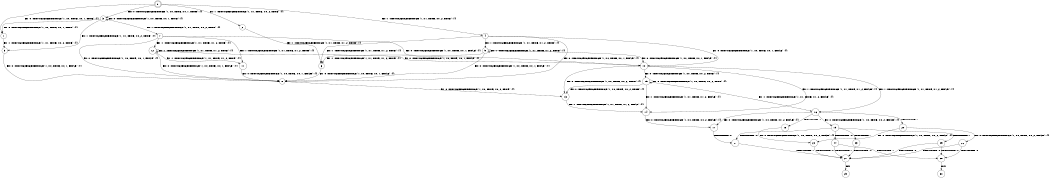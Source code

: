 digraph BCG {
size = "7, 10.5";
center = TRUE;
node [shape = circle];
0 [peripheries = 2];
0 -> 1 [label = "EX !0 !ATOMIC_EXCH_BRANCH (1, +0, TRUE, +0, 1, TRUE) !{}"];
0 -> 2 [label = "EX !1 !ATOMIC_EXCH_BRANCH (1, +1, TRUE, +0, 2, TRUE) !{}"];
0 -> 3 [label = "EX !0 !ATOMIC_EXCH_BRANCH (1, +0, TRUE, +0, 1, TRUE) !{}"];
0 -> 4 [label = "EX !1 !ATOMIC_EXCH_BRANCH (1, +1, TRUE, +0, 2, TRUE) !{}"];
1 -> 5 [label = "EX !1 !ATOMIC_EXCH_BRANCH (1, +1, TRUE, +0, 2, TRUE) !{}"];
2 -> 6 [label = "EX !1 !ATOMIC_EXCH_BRANCH (1, +1, TRUE, +1, 2, TRUE) !{}"];
3 -> 1 [label = "EX !0 !ATOMIC_EXCH_BRANCH (1, +0, TRUE, +0, 1, TRUE) !{}"];
3 -> 5 [label = "EX !1 !ATOMIC_EXCH_BRANCH (1, +1, TRUE, +0, 2, TRUE) !{}"];
3 -> 3 [label = "EX !0 !ATOMIC_EXCH_BRANCH (1, +0, TRUE, +0, 1, TRUE) !{}"];
3 -> 7 [label = "EX !1 !ATOMIC_EXCH_BRANCH (1, +1, TRUE, +0, 2, TRUE) !{}"];
4 -> 6 [label = "EX !1 !ATOMIC_EXCH_BRANCH (1, +1, TRUE, +1, 2, TRUE) !{}"];
4 -> 8 [label = "EX !0 !ATOMIC_EXCH_BRANCH (1, +0, TRUE, +0, 1, FALSE) !{}"];
4 -> 9 [label = "EX !1 !ATOMIC_EXCH_BRANCH (1, +1, TRUE, +1, 2, TRUE) !{}"];
4 -> 10 [label = "EX !0 !ATOMIC_EXCH_BRANCH (1, +0, TRUE, +0, 1, FALSE) !{}"];
5 -> 8 [label = "EX !0 !ATOMIC_EXCH_BRANCH (1, +0, TRUE, +0, 1, FALSE) !{}"];
6 -> 8 [label = "EX !0 !ATOMIC_EXCH_BRANCH (1, +0, TRUE, +0, 1, FALSE) !{}"];
7 -> 8 [label = "EX !0 !ATOMIC_EXCH_BRANCH (1, +0, TRUE, +0, 1, FALSE) !{}"];
7 -> 11 [label = "EX !1 !ATOMIC_EXCH_BRANCH (1, +1, TRUE, +1, 2, TRUE) !{}"];
7 -> 10 [label = "EX !0 !ATOMIC_EXCH_BRANCH (1, +0, TRUE, +0, 1, FALSE) !{}"];
7 -> 12 [label = "EX !1 !ATOMIC_EXCH_BRANCH (1, +1, TRUE, +1, 2, TRUE) !{}"];
8 -> 13 [label = "EX !0 !ATOMIC_EXCH_BRANCH (1, +0, TRUE, +0, 2, TRUE) !{}"];
9 -> 6 [label = "EX !1 !ATOMIC_EXCH_BRANCH (1, +1, TRUE, +1, 2, TRUE) !{}"];
9 -> 8 [label = "EX !0 !ATOMIC_EXCH_BRANCH (1, +0, TRUE, +0, 1, FALSE) !{}"];
9 -> 9 [label = "EX !1 !ATOMIC_EXCH_BRANCH (1, +1, TRUE, +1, 2, TRUE) !{}"];
9 -> 10 [label = "EX !0 !ATOMIC_EXCH_BRANCH (1, +0, TRUE, +0, 1, FALSE) !{}"];
10 -> 13 [label = "EX !0 !ATOMIC_EXCH_BRANCH (1, +0, TRUE, +0, 2, TRUE) !{}"];
10 -> 14 [label = "EX !1 !ATOMIC_EXCH_BRANCH (1, +1, TRUE, +1, 2, FALSE) !{}"];
10 -> 15 [label = "EX !0 !ATOMIC_EXCH_BRANCH (1, +0, TRUE, +0, 2, TRUE) !{}"];
10 -> 16 [label = "EX !1 !ATOMIC_EXCH_BRANCH (1, +1, TRUE, +1, 2, FALSE) !{}"];
11 -> 8 [label = "EX !0 !ATOMIC_EXCH_BRANCH (1, +0, TRUE, +0, 1, FALSE) !{}"];
12 -> 8 [label = "EX !0 !ATOMIC_EXCH_BRANCH (1, +0, TRUE, +0, 1, FALSE) !{}"];
12 -> 11 [label = "EX !1 !ATOMIC_EXCH_BRANCH (1, +1, TRUE, +1, 2, TRUE) !{}"];
12 -> 10 [label = "EX !0 !ATOMIC_EXCH_BRANCH (1, +0, TRUE, +0, 1, FALSE) !{}"];
12 -> 12 [label = "EX !1 !ATOMIC_EXCH_BRANCH (1, +1, TRUE, +1, 2, TRUE) !{}"];
13 -> 14 [label = "EX !1 !ATOMIC_EXCH_BRANCH (1, +1, TRUE, +1, 2, FALSE) !{}"];
14 -> 17 [label = "EX !0 !ATOMIC_EXCH_BRANCH (1, +0, TRUE, +0, 2, FALSE) !{}"];
15 -> 13 [label = "EX !0 !ATOMIC_EXCH_BRANCH (1, +0, TRUE, +0, 2, TRUE) !{}"];
15 -> 14 [label = "EX !1 !ATOMIC_EXCH_BRANCH (1, +1, TRUE, +1, 2, FALSE) !{}"];
15 -> 15 [label = "EX !0 !ATOMIC_EXCH_BRANCH (1, +0, TRUE, +0, 2, TRUE) !{}"];
15 -> 16 [label = "EX !1 !ATOMIC_EXCH_BRANCH (1, +1, TRUE, +1, 2, FALSE) !{}"];
16 -> 17 [label = "EX !0 !ATOMIC_EXCH_BRANCH (1, +0, TRUE, +0, 2, FALSE) !{}"];
16 -> 18 [label = "TERMINATE !1"];
16 -> 19 [label = "EX !0 !ATOMIC_EXCH_BRANCH (1, +0, TRUE, +0, 2, FALSE) !{}"];
16 -> 20 [label = "TERMINATE !1"];
17 -> 21 [label = "TERMINATE !0"];
18 -> 22 [label = "EX !0 !ATOMIC_EXCH_BRANCH (1, +0, TRUE, +0, 2, FALSE) !{}"];
19 -> 21 [label = "TERMINATE !0"];
19 -> 23 [label = "TERMINATE !1"];
19 -> 24 [label = "TERMINATE !0"];
19 -> 25 [label = "TERMINATE !1"];
20 -> 22 [label = "EX !0 !ATOMIC_EXCH_BRANCH (1, +0, TRUE, +0, 2, FALSE) !{}"];
20 -> 26 [label = "EX !0 !ATOMIC_EXCH_BRANCH (1, +0, TRUE, +0, 2, FALSE) !{}"];
21 -> 27 [label = "TERMINATE !1"];
22 -> 27 [label = "TERMINATE !0"];
23 -> 27 [label = "TERMINATE !0"];
24 -> 27 [label = "TERMINATE !1"];
24 -> 28 [label = "TERMINATE !1"];
25 -> 27 [label = "TERMINATE !0"];
25 -> 28 [label = "TERMINATE !0"];
26 -> 27 [label = "TERMINATE !0"];
26 -> 28 [label = "TERMINATE !0"];
27 -> 29 [label = "exit"];
28 -> 30 [label = "exit"];
}
